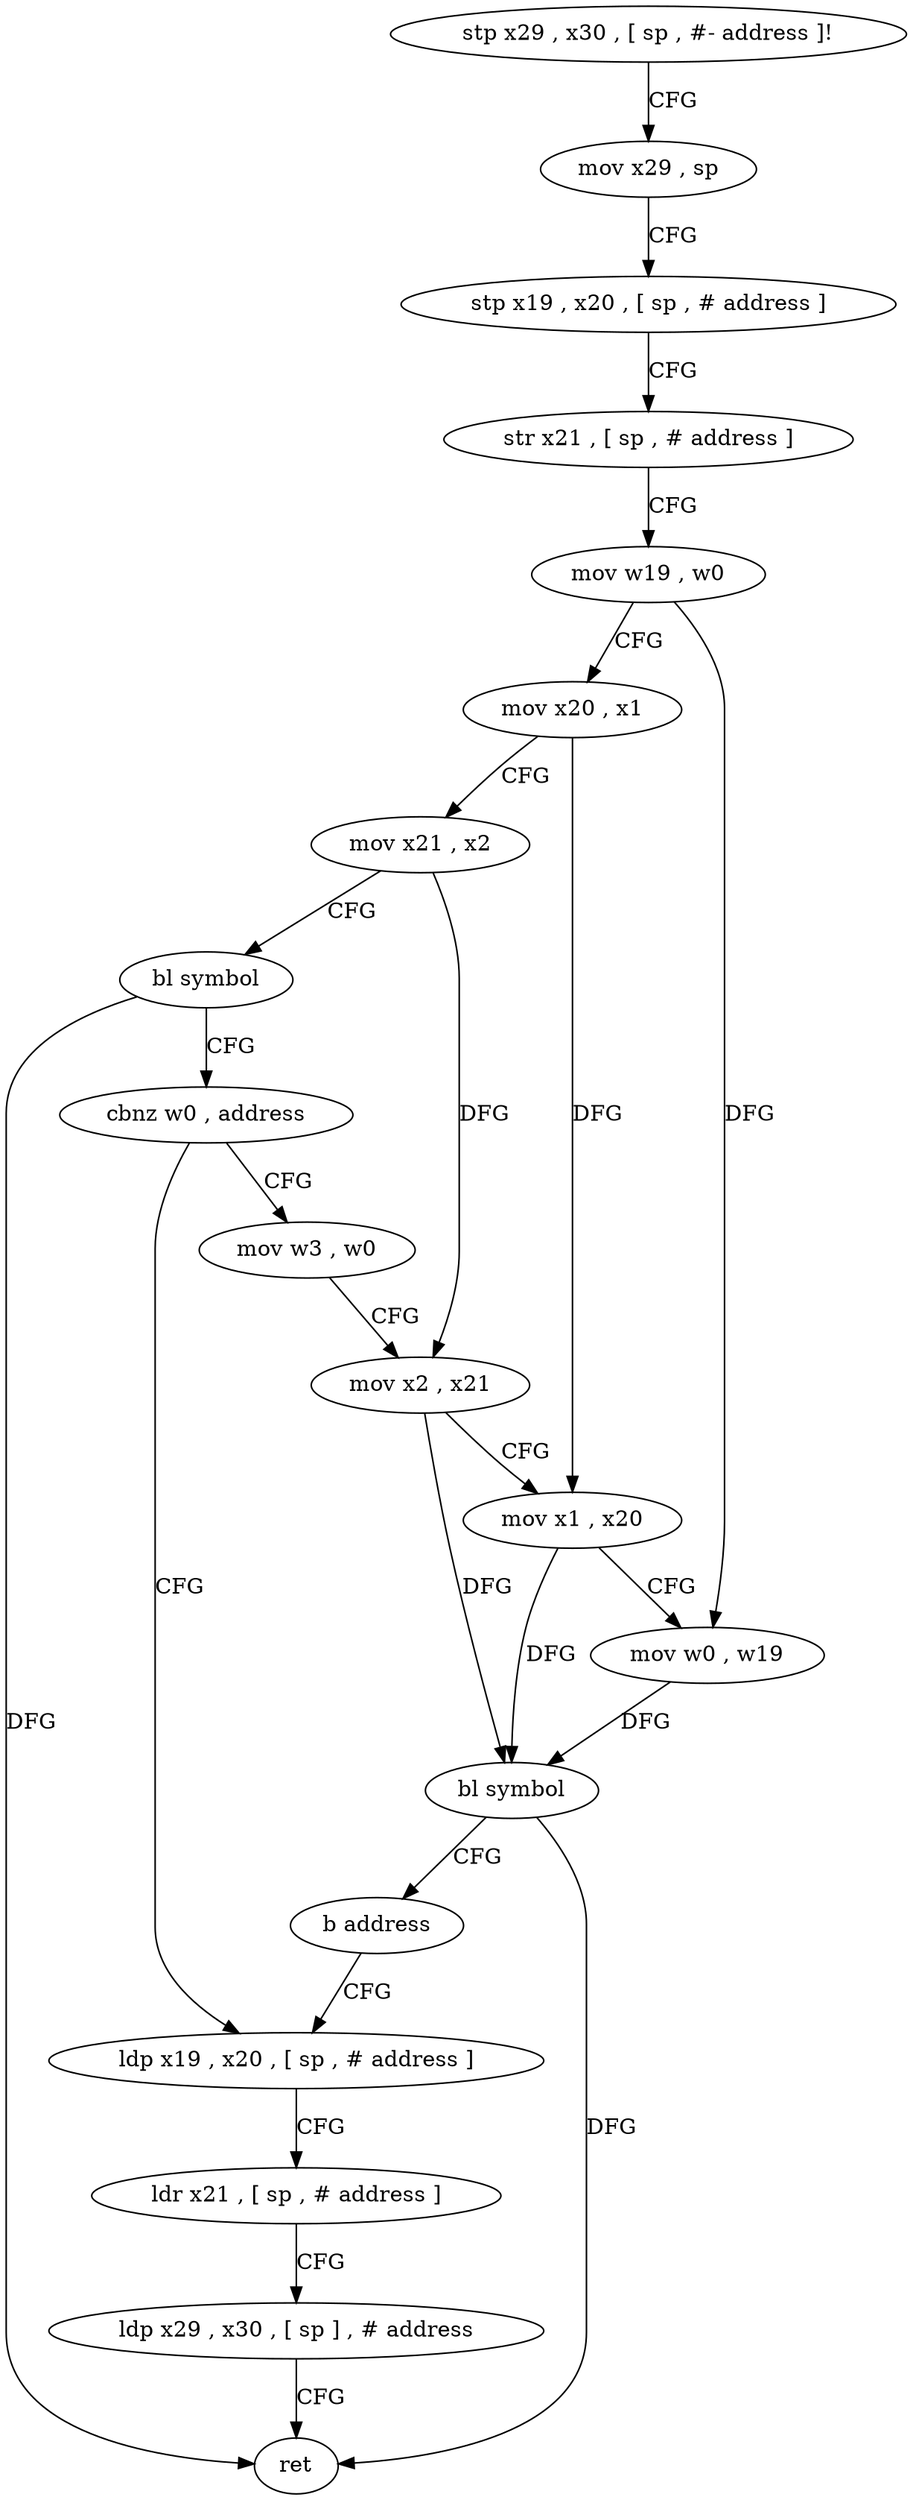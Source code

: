 digraph "func" {
"4244416" [label = "stp x29 , x30 , [ sp , #- address ]!" ]
"4244420" [label = "mov x29 , sp" ]
"4244424" [label = "stp x19 , x20 , [ sp , # address ]" ]
"4244428" [label = "str x21 , [ sp , # address ]" ]
"4244432" [label = "mov w19 , w0" ]
"4244436" [label = "mov x20 , x1" ]
"4244440" [label = "mov x21 , x2" ]
"4244444" [label = "bl symbol" ]
"4244448" [label = "cbnz w0 , address" ]
"4244468" [label = "mov w3 , w0" ]
"4244452" [label = "ldp x19 , x20 , [ sp , # address ]" ]
"4244472" [label = "mov x2 , x21" ]
"4244476" [label = "mov x1 , x20" ]
"4244480" [label = "mov w0 , w19" ]
"4244484" [label = "bl symbol" ]
"4244488" [label = "b address" ]
"4244456" [label = "ldr x21 , [ sp , # address ]" ]
"4244460" [label = "ldp x29 , x30 , [ sp ] , # address" ]
"4244464" [label = "ret" ]
"4244416" -> "4244420" [ label = "CFG" ]
"4244420" -> "4244424" [ label = "CFG" ]
"4244424" -> "4244428" [ label = "CFG" ]
"4244428" -> "4244432" [ label = "CFG" ]
"4244432" -> "4244436" [ label = "CFG" ]
"4244432" -> "4244480" [ label = "DFG" ]
"4244436" -> "4244440" [ label = "CFG" ]
"4244436" -> "4244476" [ label = "DFG" ]
"4244440" -> "4244444" [ label = "CFG" ]
"4244440" -> "4244472" [ label = "DFG" ]
"4244444" -> "4244448" [ label = "CFG" ]
"4244444" -> "4244464" [ label = "DFG" ]
"4244448" -> "4244468" [ label = "CFG" ]
"4244448" -> "4244452" [ label = "CFG" ]
"4244468" -> "4244472" [ label = "CFG" ]
"4244452" -> "4244456" [ label = "CFG" ]
"4244472" -> "4244476" [ label = "CFG" ]
"4244472" -> "4244484" [ label = "DFG" ]
"4244476" -> "4244480" [ label = "CFG" ]
"4244476" -> "4244484" [ label = "DFG" ]
"4244480" -> "4244484" [ label = "DFG" ]
"4244484" -> "4244488" [ label = "CFG" ]
"4244484" -> "4244464" [ label = "DFG" ]
"4244488" -> "4244452" [ label = "CFG" ]
"4244456" -> "4244460" [ label = "CFG" ]
"4244460" -> "4244464" [ label = "CFG" ]
}
